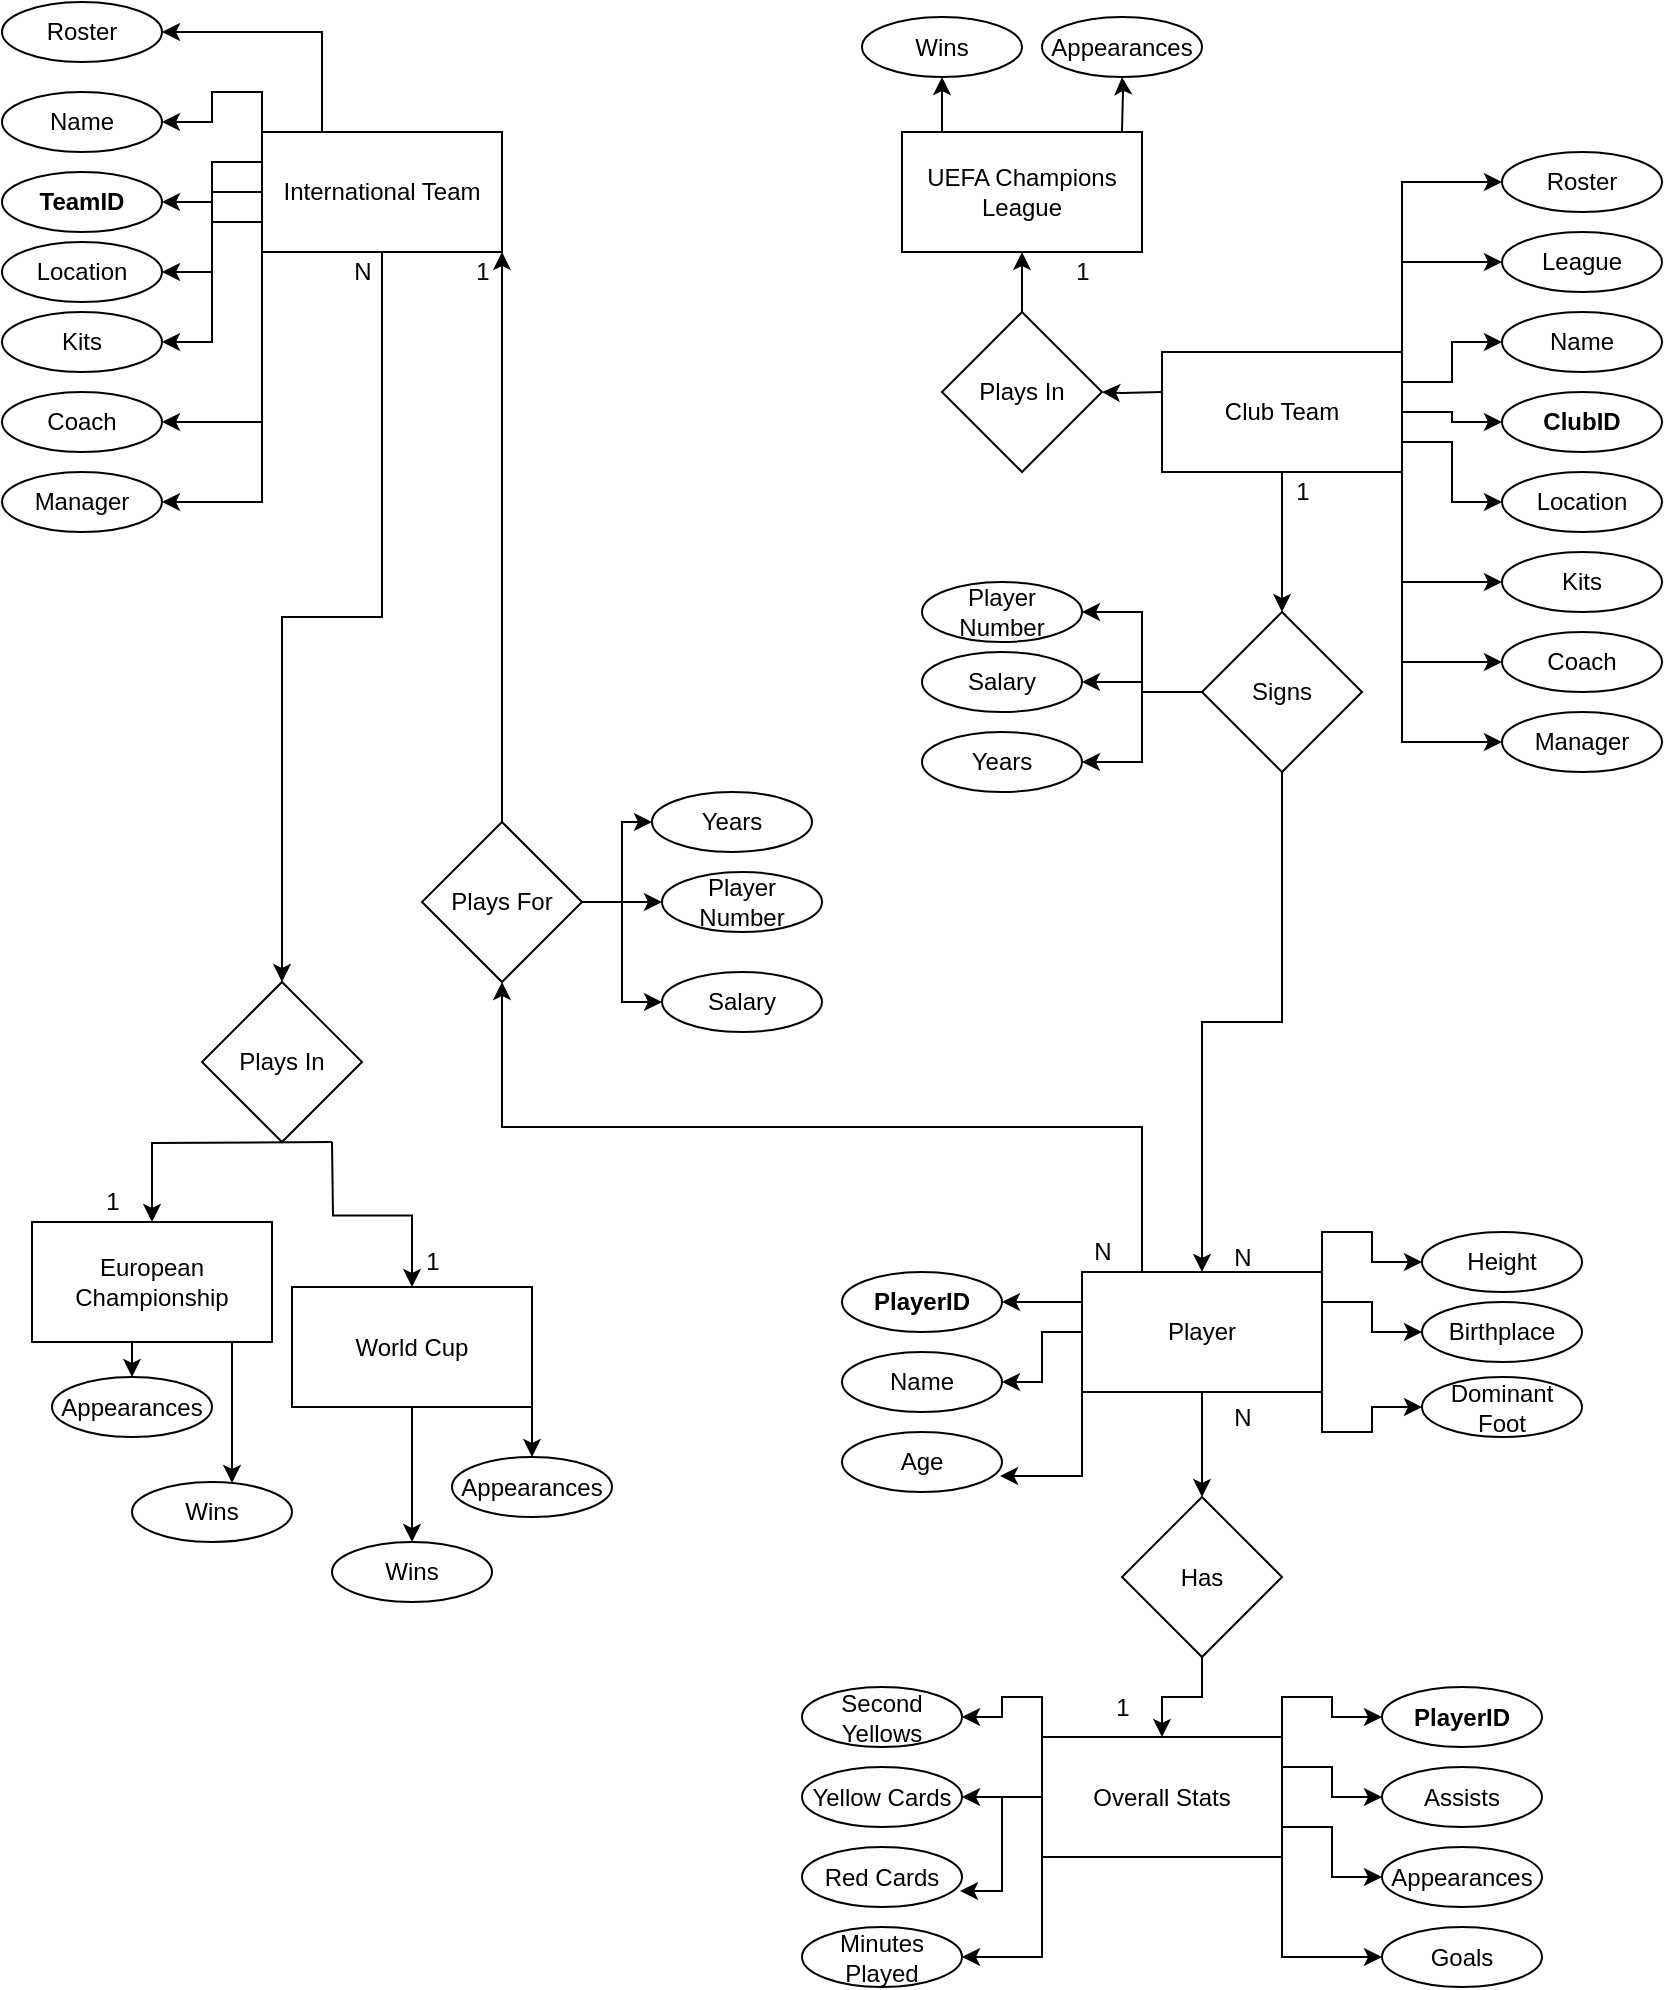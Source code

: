 <mxfile version="14.6.13" type="device"><diagram id="hnnvDxnK_jNdMAZsy6wo" name="Page-1"><mxGraphModel dx="236" dy="846" grid="1" gridSize="10" guides="1" tooltips="1" connect="1" arrows="1" fold="1" page="1" pageScale="1" pageWidth="850" pageHeight="1100" math="0" shadow="0"><root><mxCell id="0"/><mxCell id="1" parent="0"/><mxCell id="L8o548h7l8kxrl9L79Oe-96" style="edgeStyle=orthogonalEdgeStyle;rounded=0;orthogonalLoop=1;jettySize=auto;html=1;exitX=0.25;exitY=0;exitDx=0;exitDy=0;" parent="1" source="L8o548h7l8kxrl9L79Oe-1" target="L8o548h7l8kxrl9L79Oe-9" edge="1"><mxGeometry relative="1" as="geometry"/></mxCell><mxCell id="L8o548h7l8kxrl9L79Oe-119" style="edgeStyle=orthogonalEdgeStyle;rounded=0;orthogonalLoop=1;jettySize=auto;html=1;exitX=0;exitY=0.25;exitDx=0;exitDy=0;entryX=1;entryY=0.5;entryDx=0;entryDy=0;" parent="1" source="L8o548h7l8kxrl9L79Oe-1" target="L8o548h7l8kxrl9L79Oe-37" edge="1"><mxGeometry relative="1" as="geometry"/></mxCell><mxCell id="L8o548h7l8kxrl9L79Oe-120" style="edgeStyle=orthogonalEdgeStyle;rounded=0;orthogonalLoop=1;jettySize=auto;html=1;exitX=0;exitY=0.5;exitDx=0;exitDy=0;entryX=1;entryY=0.5;entryDx=0;entryDy=0;" parent="1" source="L8o548h7l8kxrl9L79Oe-1" target="L8o548h7l8kxrl9L79Oe-2" edge="1"><mxGeometry relative="1" as="geometry"/></mxCell><mxCell id="L8o548h7l8kxrl9L79Oe-122" style="edgeStyle=orthogonalEdgeStyle;rounded=0;orthogonalLoop=1;jettySize=auto;html=1;exitX=0;exitY=1;exitDx=0;exitDy=0;entryX=0.988;entryY=0.733;entryDx=0;entryDy=0;entryPerimeter=0;" parent="1" source="L8o548h7l8kxrl9L79Oe-1" target="L8o548h7l8kxrl9L79Oe-6" edge="1"><mxGeometry relative="1" as="geometry"/></mxCell><mxCell id="L8o548h7l8kxrl9L79Oe-190" value="" style="edgeStyle=orthogonalEdgeStyle;rounded=0;orthogonalLoop=1;jettySize=auto;html=1;" parent="1" source="L8o548h7l8kxrl9L79Oe-1" target="L8o548h7l8kxrl9L79Oe-47" edge="1"><mxGeometry relative="1" as="geometry"/></mxCell><mxCell id="FgqW_qKb1G-7c2H2f1pe-5" style="edgeStyle=orthogonalEdgeStyle;rounded=0;orthogonalLoop=1;jettySize=auto;html=1;exitX=1;exitY=0;exitDx=0;exitDy=0;entryX=0;entryY=0.5;entryDx=0;entryDy=0;" edge="1" parent="1" source="L8o548h7l8kxrl9L79Oe-1" target="L8o548h7l8kxrl9L79Oe-14"><mxGeometry relative="1" as="geometry"/></mxCell><mxCell id="FgqW_qKb1G-7c2H2f1pe-6" style="edgeStyle=orthogonalEdgeStyle;rounded=0;orthogonalLoop=1;jettySize=auto;html=1;exitX=1;exitY=0.25;exitDx=0;exitDy=0;entryX=0;entryY=0.5;entryDx=0;entryDy=0;" edge="1" parent="1" source="L8o548h7l8kxrl9L79Oe-1" target="L8o548h7l8kxrl9L79Oe-8"><mxGeometry relative="1" as="geometry"/></mxCell><mxCell id="FgqW_qKb1G-7c2H2f1pe-7" style="edgeStyle=orthogonalEdgeStyle;rounded=0;orthogonalLoop=1;jettySize=auto;html=1;exitX=1;exitY=1;exitDx=0;exitDy=0;entryX=0;entryY=0.5;entryDx=0;entryDy=0;" edge="1" parent="1" source="L8o548h7l8kxrl9L79Oe-1" target="L8o548h7l8kxrl9L79Oe-211"><mxGeometry relative="1" as="geometry"/></mxCell><mxCell id="L8o548h7l8kxrl9L79Oe-1" value="Player" style="rounded=0;whiteSpace=wrap;html=1;" parent="1" vertex="1"><mxGeometry x="1400" y="655" width="120" height="60" as="geometry"/></mxCell><mxCell id="L8o548h7l8kxrl9L79Oe-2" value="Name" style="ellipse;whiteSpace=wrap;html=1;" parent="1" vertex="1"><mxGeometry x="1280" y="695" width="80" height="30" as="geometry"/></mxCell><mxCell id="L8o548h7l8kxrl9L79Oe-6" value="Age" style="ellipse;whiteSpace=wrap;html=1;" parent="1" vertex="1"><mxGeometry x="1280" y="735" width="80" height="30" as="geometry"/></mxCell><mxCell id="L8o548h7l8kxrl9L79Oe-8" value="Birthplace" style="ellipse;whiteSpace=wrap;html=1;" parent="1" vertex="1"><mxGeometry x="1570" y="670" width="80" height="30" as="geometry"/></mxCell><mxCell id="L8o548h7l8kxrl9L79Oe-97" style="edgeStyle=orthogonalEdgeStyle;rounded=0;orthogonalLoop=1;jettySize=auto;html=1;exitX=0.5;exitY=0;exitDx=0;exitDy=0;entryX=1;entryY=1;entryDx=0;entryDy=0;" parent="1" source="L8o548h7l8kxrl9L79Oe-9" target="L8o548h7l8kxrl9L79Oe-18" edge="1"><mxGeometry relative="1" as="geometry"/></mxCell><mxCell id="L8o548h7l8kxrl9L79Oe-253" style="edgeStyle=orthogonalEdgeStyle;rounded=0;orthogonalLoop=1;jettySize=auto;html=1;exitX=1;exitY=0.5;exitDx=0;exitDy=0;entryX=0;entryY=0.5;entryDx=0;entryDy=0;" parent="1" source="L8o548h7l8kxrl9L79Oe-9" target="L8o548h7l8kxrl9L79Oe-210" edge="1"><mxGeometry relative="1" as="geometry"/></mxCell><mxCell id="L8o548h7l8kxrl9L79Oe-254" style="edgeStyle=orthogonalEdgeStyle;rounded=0;orthogonalLoop=1;jettySize=auto;html=1;exitX=1;exitY=0.5;exitDx=0;exitDy=0;entryX=0;entryY=0.5;entryDx=0;entryDy=0;" parent="1" source="L8o548h7l8kxrl9L79Oe-9" target="L8o548h7l8kxrl9L79Oe-182" edge="1"><mxGeometry relative="1" as="geometry"/></mxCell><mxCell id="FgqW_qKb1G-7c2H2f1pe-11" style="edgeStyle=orthogonalEdgeStyle;rounded=0;orthogonalLoop=1;jettySize=auto;html=1;exitX=1;exitY=0.5;exitDx=0;exitDy=0;entryX=0;entryY=0.5;entryDx=0;entryDy=0;" edge="1" parent="1" source="L8o548h7l8kxrl9L79Oe-9" target="FgqW_qKb1G-7c2H2f1pe-2"><mxGeometry relative="1" as="geometry"/></mxCell><mxCell id="L8o548h7l8kxrl9L79Oe-9" value="Plays For&lt;br&gt;" style="rhombus;whiteSpace=wrap;html=1;" parent="1" vertex="1"><mxGeometry x="1070" y="430" width="80" height="80" as="geometry"/></mxCell><mxCell id="L8o548h7l8kxrl9L79Oe-14" value="Height" style="ellipse;whiteSpace=wrap;html=1;" parent="1" vertex="1"><mxGeometry x="1570" y="635" width="80" height="30" as="geometry"/></mxCell><mxCell id="L8o548h7l8kxrl9L79Oe-15" value="Player Number" style="ellipse;whiteSpace=wrap;html=1;" parent="1" vertex="1"><mxGeometry x="1320" y="310" width="80" height="30" as="geometry"/></mxCell><mxCell id="L8o548h7l8kxrl9L79Oe-95" value="" style="edgeStyle=orthogonalEdgeStyle;rounded=0;orthogonalLoop=1;jettySize=auto;html=1;" parent="1" source="L8o548h7l8kxrl9L79Oe-16" target="L8o548h7l8kxrl9L79Oe-30" edge="1"><mxGeometry relative="1" as="geometry"/></mxCell><mxCell id="L8o548h7l8kxrl9L79Oe-107" style="edgeStyle=orthogonalEdgeStyle;rounded=0;orthogonalLoop=1;jettySize=auto;html=1;exitX=1;exitY=0.25;exitDx=0;exitDy=0;entryX=0;entryY=0.5;entryDx=0;entryDy=0;" parent="1" source="L8o548h7l8kxrl9L79Oe-16" target="L8o548h7l8kxrl9L79Oe-36" edge="1"><mxGeometry relative="1" as="geometry"/></mxCell><mxCell id="L8o548h7l8kxrl9L79Oe-108" style="edgeStyle=orthogonalEdgeStyle;rounded=0;orthogonalLoop=1;jettySize=auto;html=1;exitX=1;exitY=0.5;exitDx=0;exitDy=0;entryX=0;entryY=0.5;entryDx=0;entryDy=0;" parent="1" source="L8o548h7l8kxrl9L79Oe-16" target="L8o548h7l8kxrl9L79Oe-57" edge="1"><mxGeometry relative="1" as="geometry"/></mxCell><mxCell id="L8o548h7l8kxrl9L79Oe-109" style="edgeStyle=orthogonalEdgeStyle;rounded=0;orthogonalLoop=1;jettySize=auto;html=1;exitX=1;exitY=0.75;exitDx=0;exitDy=0;entryX=0;entryY=0.5;entryDx=0;entryDy=0;" parent="1" source="L8o548h7l8kxrl9L79Oe-16" target="L8o548h7l8kxrl9L79Oe-94" edge="1"><mxGeometry relative="1" as="geometry"/></mxCell><mxCell id="L8o548h7l8kxrl9L79Oe-110" style="edgeStyle=orthogonalEdgeStyle;rounded=0;orthogonalLoop=1;jettySize=auto;html=1;exitX=1;exitY=1;exitDx=0;exitDy=0;entryX=0;entryY=0.5;entryDx=0;entryDy=0;" parent="1" source="L8o548h7l8kxrl9L79Oe-16" target="L8o548h7l8kxrl9L79Oe-93" edge="1"><mxGeometry relative="1" as="geometry"/></mxCell><mxCell id="L8o548h7l8kxrl9L79Oe-111" style="edgeStyle=orthogonalEdgeStyle;rounded=0;orthogonalLoop=1;jettySize=auto;html=1;exitX=1;exitY=1;exitDx=0;exitDy=0;entryX=0;entryY=0.5;entryDx=0;entryDy=0;" parent="1" source="L8o548h7l8kxrl9L79Oe-16" target="L8o548h7l8kxrl9L79Oe-92" edge="1"><mxGeometry relative="1" as="geometry"/></mxCell><mxCell id="L8o548h7l8kxrl9L79Oe-112" style="edgeStyle=orthogonalEdgeStyle;rounded=0;orthogonalLoop=1;jettySize=auto;html=1;exitX=1;exitY=1;exitDx=0;exitDy=0;entryX=0;entryY=0.5;entryDx=0;entryDy=0;" parent="1" source="L8o548h7l8kxrl9L79Oe-16" target="L8o548h7l8kxrl9L79Oe-91" edge="1"><mxGeometry relative="1" as="geometry"/></mxCell><mxCell id="L8o548h7l8kxrl9L79Oe-209" style="edgeStyle=orthogonalEdgeStyle;rounded=0;orthogonalLoop=1;jettySize=auto;html=1;exitX=1;exitY=0;exitDx=0;exitDy=0;entryX=0;entryY=0.5;entryDx=0;entryDy=0;" parent="1" source="L8o548h7l8kxrl9L79Oe-16" target="L8o548h7l8kxrl9L79Oe-207" edge="1"><mxGeometry relative="1" as="geometry"/></mxCell><mxCell id="L8o548h7l8kxrl9L79Oe-230" value="" style="edgeStyle=orthogonalEdgeStyle;rounded=0;orthogonalLoop=1;jettySize=auto;html=1;" parent="1" target="L8o548h7l8kxrl9L79Oe-229" edge="1"><mxGeometry relative="1" as="geometry"><mxPoint x="1440" y="215" as="sourcePoint"/></mxGeometry></mxCell><mxCell id="FgqW_qKb1G-7c2H2f1pe-3" style="edgeStyle=orthogonalEdgeStyle;rounded=0;orthogonalLoop=1;jettySize=auto;html=1;exitX=1;exitY=0;exitDx=0;exitDy=0;entryX=0;entryY=0.5;entryDx=0;entryDy=0;" edge="1" parent="1" source="L8o548h7l8kxrl9L79Oe-16" target="L8o548h7l8kxrl9L79Oe-60"><mxGeometry relative="1" as="geometry"/></mxCell><mxCell id="L8o548h7l8kxrl9L79Oe-16" value="Club Team" style="rounded=0;whiteSpace=wrap;html=1;" parent="1" vertex="1"><mxGeometry x="1440" y="195" width="120" height="60" as="geometry"/></mxCell><mxCell id="L8o548h7l8kxrl9L79Oe-113" style="edgeStyle=orthogonalEdgeStyle;rounded=0;orthogonalLoop=1;jettySize=auto;html=1;exitX=0;exitY=0;exitDx=0;exitDy=0;entryX=1;entryY=0.5;entryDx=0;entryDy=0;" parent="1" source="L8o548h7l8kxrl9L79Oe-18" target="L8o548h7l8kxrl9L79Oe-34" edge="1"><mxGeometry relative="1" as="geometry"/></mxCell><mxCell id="L8o548h7l8kxrl9L79Oe-114" style="edgeStyle=orthogonalEdgeStyle;rounded=0;orthogonalLoop=1;jettySize=auto;html=1;exitX=0;exitY=0.25;exitDx=0;exitDy=0;entryX=1;entryY=0.5;entryDx=0;entryDy=0;" parent="1" source="L8o548h7l8kxrl9L79Oe-18" target="L8o548h7l8kxrl9L79Oe-56" edge="1"><mxGeometry relative="1" as="geometry"/></mxCell><mxCell id="L8o548h7l8kxrl9L79Oe-115" style="edgeStyle=orthogonalEdgeStyle;rounded=0;orthogonalLoop=1;jettySize=auto;html=1;exitX=0;exitY=0.5;exitDx=0;exitDy=0;entryX=1;entryY=0.5;entryDx=0;entryDy=0;" parent="1" source="L8o548h7l8kxrl9L79Oe-18" target="L8o548h7l8kxrl9L79Oe-69" edge="1"><mxGeometry relative="1" as="geometry"/></mxCell><mxCell id="L8o548h7l8kxrl9L79Oe-116" style="edgeStyle=orthogonalEdgeStyle;rounded=0;orthogonalLoop=1;jettySize=auto;html=1;exitX=0;exitY=0.75;exitDx=0;exitDy=0;entryX=1;entryY=0.5;entryDx=0;entryDy=0;" parent="1" source="L8o548h7l8kxrl9L79Oe-18" target="L8o548h7l8kxrl9L79Oe-68" edge="1"><mxGeometry relative="1" as="geometry"/></mxCell><mxCell id="L8o548h7l8kxrl9L79Oe-117" style="edgeStyle=orthogonalEdgeStyle;rounded=0;orthogonalLoop=1;jettySize=auto;html=1;exitX=0;exitY=1;exitDx=0;exitDy=0;entryX=1;entryY=0.5;entryDx=0;entryDy=0;" parent="1" source="L8o548h7l8kxrl9L79Oe-18" target="L8o548h7l8kxrl9L79Oe-67" edge="1"><mxGeometry relative="1" as="geometry"/></mxCell><mxCell id="L8o548h7l8kxrl9L79Oe-118" style="edgeStyle=orthogonalEdgeStyle;rounded=0;orthogonalLoop=1;jettySize=auto;html=1;exitX=0;exitY=1;exitDx=0;exitDy=0;entryX=1;entryY=0.5;entryDx=0;entryDy=0;" parent="1" source="L8o548h7l8kxrl9L79Oe-18" target="L8o548h7l8kxrl9L79Oe-66" edge="1"><mxGeometry relative="1" as="geometry"/></mxCell><mxCell id="L8o548h7l8kxrl9L79Oe-180" style="edgeStyle=orthogonalEdgeStyle;rounded=0;orthogonalLoop=1;jettySize=auto;html=1;exitX=0.5;exitY=1;exitDx=0;exitDy=0;" parent="1" source="L8o548h7l8kxrl9L79Oe-18" target="L8o548h7l8kxrl9L79Oe-78" edge="1"><mxGeometry relative="1" as="geometry"/></mxCell><mxCell id="L8o548h7l8kxrl9L79Oe-208" style="edgeStyle=orthogonalEdgeStyle;rounded=0;orthogonalLoop=1;jettySize=auto;html=1;exitX=0.25;exitY=0;exitDx=0;exitDy=0;entryX=1;entryY=0.5;entryDx=0;entryDy=0;" parent="1" source="L8o548h7l8kxrl9L79Oe-18" target="L8o548h7l8kxrl9L79Oe-206" edge="1"><mxGeometry relative="1" as="geometry"/></mxCell><mxCell id="L8o548h7l8kxrl9L79Oe-18" value="International Team" style="rounded=0;whiteSpace=wrap;html=1;" parent="1" vertex="1"><mxGeometry x="990" y="85" width="120" height="60" as="geometry"/></mxCell><mxCell id="L8o548h7l8kxrl9L79Oe-191" style="edgeStyle=orthogonalEdgeStyle;rounded=0;orthogonalLoop=1;jettySize=auto;html=1;exitX=0.5;exitY=1;exitDx=0;exitDy=0;" parent="1" source="L8o548h7l8kxrl9L79Oe-30" target="L8o548h7l8kxrl9L79Oe-1" edge="1"><mxGeometry relative="1" as="geometry"/></mxCell><mxCell id="FgqW_qKb1G-7c2H2f1pe-8" style="edgeStyle=orthogonalEdgeStyle;rounded=0;orthogonalLoop=1;jettySize=auto;html=1;exitX=0;exitY=0.5;exitDx=0;exitDy=0;entryX=1;entryY=0.5;entryDx=0;entryDy=0;" edge="1" parent="1" source="L8o548h7l8kxrl9L79Oe-30" target="L8o548h7l8kxrl9L79Oe-15"><mxGeometry relative="1" as="geometry"/></mxCell><mxCell id="FgqW_qKb1G-7c2H2f1pe-9" style="edgeStyle=orthogonalEdgeStyle;rounded=0;orthogonalLoop=1;jettySize=auto;html=1;exitX=0;exitY=0.5;exitDx=0;exitDy=0;entryX=1;entryY=0.5;entryDx=0;entryDy=0;" edge="1" parent="1" source="L8o548h7l8kxrl9L79Oe-30" target="L8o548h7l8kxrl9L79Oe-70"><mxGeometry relative="1" as="geometry"/></mxCell><mxCell id="FgqW_qKb1G-7c2H2f1pe-10" style="edgeStyle=orthogonalEdgeStyle;rounded=0;orthogonalLoop=1;jettySize=auto;html=1;exitX=0;exitY=0.5;exitDx=0;exitDy=0;entryX=1;entryY=0.5;entryDx=0;entryDy=0;" edge="1" parent="1" source="L8o548h7l8kxrl9L79Oe-30" target="FgqW_qKb1G-7c2H2f1pe-1"><mxGeometry relative="1" as="geometry"/></mxCell><mxCell id="L8o548h7l8kxrl9L79Oe-30" value="Signs" style="rhombus;whiteSpace=wrap;html=1;" parent="1" vertex="1"><mxGeometry x="1460" y="325" width="80" height="80" as="geometry"/></mxCell><mxCell id="L8o548h7l8kxrl9L79Oe-34" value="Name" style="ellipse;whiteSpace=wrap;html=1;rounded=0;" parent="1" vertex="1"><mxGeometry x="860" y="65" width="80" height="30" as="geometry"/></mxCell><mxCell id="L8o548h7l8kxrl9L79Oe-36" value="Name" style="ellipse;whiteSpace=wrap;html=1;rounded=0;" parent="1" vertex="1"><mxGeometry x="1610" y="175" width="80" height="30" as="geometry"/></mxCell><mxCell id="L8o548h7l8kxrl9L79Oe-37" value="&lt;b&gt;PlayerID&lt;/b&gt;" style="ellipse;whiteSpace=wrap;html=1;" parent="1" vertex="1"><mxGeometry x="1280" y="655" width="80" height="30" as="geometry"/></mxCell><mxCell id="L8o548h7l8kxrl9L79Oe-279" value="" style="edgeStyle=orthogonalEdgeStyle;rounded=0;orthogonalLoop=1;jettySize=auto;html=1;" parent="1" source="L8o548h7l8kxrl9L79Oe-47" target="L8o548h7l8kxrl9L79Oe-267" edge="1"><mxGeometry relative="1" as="geometry"/></mxCell><mxCell id="L8o548h7l8kxrl9L79Oe-47" value="Has" style="rhombus;whiteSpace=wrap;html=1;" parent="1" vertex="1"><mxGeometry x="1420" y="767.5" width="80" height="80" as="geometry"/></mxCell><mxCell id="L8o548h7l8kxrl9L79Oe-56" value="&lt;b&gt;TeamID&lt;/b&gt;" style="ellipse;whiteSpace=wrap;html=1;" parent="1" vertex="1"><mxGeometry x="860" y="105" width="80" height="30" as="geometry"/></mxCell><mxCell id="L8o548h7l8kxrl9L79Oe-57" value="&lt;b&gt;ClubID&lt;/b&gt;" style="ellipse;whiteSpace=wrap;html=1;" parent="1" vertex="1"><mxGeometry x="1610" y="215" width="80" height="30" as="geometry"/></mxCell><mxCell id="L8o548h7l8kxrl9L79Oe-60" value="League" style="ellipse;whiteSpace=wrap;html=1;" parent="1" vertex="1"><mxGeometry x="1610" y="135" width="80" height="30" as="geometry"/></mxCell><mxCell id="L8o548h7l8kxrl9L79Oe-61" value="Wins" style="ellipse;whiteSpace=wrap;html=1;" parent="1" vertex="1"><mxGeometry x="1025" y="790" width="80" height="30" as="geometry"/></mxCell><mxCell id="L8o548h7l8kxrl9L79Oe-62" value="Appearances" style="ellipse;whiteSpace=wrap;html=1;" parent="1" vertex="1"><mxGeometry x="1085" y="747.5" width="80" height="30" as="geometry"/></mxCell><mxCell id="L8o548h7l8kxrl9L79Oe-66" value="Manager" style="ellipse;whiteSpace=wrap;html=1;" parent="1" vertex="1"><mxGeometry x="860" y="255" width="80" height="30" as="geometry"/></mxCell><mxCell id="L8o548h7l8kxrl9L79Oe-67" value="Coach" style="ellipse;whiteSpace=wrap;html=1;" parent="1" vertex="1"><mxGeometry x="860" y="215" width="80" height="30" as="geometry"/></mxCell><mxCell id="L8o548h7l8kxrl9L79Oe-68" value="Kits" style="ellipse;whiteSpace=wrap;html=1;" parent="1" vertex="1"><mxGeometry x="860" y="175" width="80" height="30" as="geometry"/></mxCell><mxCell id="L8o548h7l8kxrl9L79Oe-69" value="Location" style="ellipse;whiteSpace=wrap;html=1;" parent="1" vertex="1"><mxGeometry x="860" y="140" width="80" height="30" as="geometry"/></mxCell><mxCell id="L8o548h7l8kxrl9L79Oe-70" value="Salary" style="ellipse;whiteSpace=wrap;html=1;" parent="1" vertex="1"><mxGeometry x="1320" y="345" width="80" height="30" as="geometry"/></mxCell><mxCell id="L8o548h7l8kxrl9L79Oe-81" value="" style="edgeStyle=orthogonalEdgeStyle;rounded=0;orthogonalLoop=1;jettySize=auto;html=1;" parent="1" target="L8o548h7l8kxrl9L79Oe-80" edge="1"><mxGeometry relative="1" as="geometry"><mxPoint x="1025" y="590" as="sourcePoint"/></mxGeometry></mxCell><mxCell id="L8o548h7l8kxrl9L79Oe-178" value="" style="edgeStyle=orthogonalEdgeStyle;rounded=0;orthogonalLoop=1;jettySize=auto;html=1;" parent="1" target="L8o548h7l8kxrl9L79Oe-86" edge="1"><mxGeometry relative="1" as="geometry"><mxPoint x="1025" y="590" as="sourcePoint"/></mxGeometry></mxCell><mxCell id="L8o548h7l8kxrl9L79Oe-78" value="Plays In" style="rhombus;whiteSpace=wrap;html=1;" parent="1" vertex="1"><mxGeometry x="960" y="510" width="80" height="80" as="geometry"/></mxCell><mxCell id="L8o548h7l8kxrl9L79Oe-186" style="edgeStyle=orthogonalEdgeStyle;rounded=0;orthogonalLoop=1;jettySize=auto;html=1;exitX=1;exitY=1;exitDx=0;exitDy=0;" parent="1" source="L8o548h7l8kxrl9L79Oe-80" target="L8o548h7l8kxrl9L79Oe-62" edge="1"><mxGeometry relative="1" as="geometry"/></mxCell><mxCell id="L8o548h7l8kxrl9L79Oe-188" style="edgeStyle=orthogonalEdgeStyle;rounded=0;orthogonalLoop=1;jettySize=auto;html=1;exitX=0.5;exitY=1;exitDx=0;exitDy=0;entryX=0.5;entryY=0;entryDx=0;entryDy=0;" parent="1" source="L8o548h7l8kxrl9L79Oe-80" target="L8o548h7l8kxrl9L79Oe-61" edge="1"><mxGeometry relative="1" as="geometry"/></mxCell><mxCell id="L8o548h7l8kxrl9L79Oe-80" value="World Cup" style="rounded=0;whiteSpace=wrap;html=1;" parent="1" vertex="1"><mxGeometry x="1005" y="662.5" width="120" height="60" as="geometry"/></mxCell><mxCell id="L8o548h7l8kxrl9L79Oe-131" value="" style="edgeStyle=orthogonalEdgeStyle;rounded=0;orthogonalLoop=1;jettySize=auto;html=1;" parent="1" source="L8o548h7l8kxrl9L79Oe-86" target="L8o548h7l8kxrl9L79Oe-130" edge="1"><mxGeometry relative="1" as="geometry"><Array as="points"><mxPoint x="925" y="700"/><mxPoint x="925" y="700"/></Array></mxGeometry></mxCell><mxCell id="L8o548h7l8kxrl9L79Oe-189" style="edgeStyle=orthogonalEdgeStyle;rounded=0;orthogonalLoop=1;jettySize=auto;html=1;exitX=0.75;exitY=1;exitDx=0;exitDy=0;" parent="1" source="L8o548h7l8kxrl9L79Oe-86" target="L8o548h7l8kxrl9L79Oe-129" edge="1"><mxGeometry relative="1" as="geometry"><Array as="points"><mxPoint x="975" y="690"/></Array></mxGeometry></mxCell><mxCell id="L8o548h7l8kxrl9L79Oe-86" value="European Championship" style="rounded=0;whiteSpace=wrap;html=1;" parent="1" vertex="1"><mxGeometry x="875" y="630" width="120" height="60" as="geometry"/></mxCell><mxCell id="L8o548h7l8kxrl9L79Oe-91" value="Manager" style="ellipse;whiteSpace=wrap;html=1;" parent="1" vertex="1"><mxGeometry x="1610" y="375" width="80" height="30" as="geometry"/></mxCell><mxCell id="L8o548h7l8kxrl9L79Oe-92" value="Coach" style="ellipse;whiteSpace=wrap;html=1;" parent="1" vertex="1"><mxGeometry x="1610" y="335" width="80" height="30" as="geometry"/></mxCell><mxCell id="L8o548h7l8kxrl9L79Oe-93" value="Kits" style="ellipse;whiteSpace=wrap;html=1;" parent="1" vertex="1"><mxGeometry x="1610" y="295" width="80" height="30" as="geometry"/></mxCell><mxCell id="L8o548h7l8kxrl9L79Oe-94" value="Location" style="ellipse;whiteSpace=wrap;html=1;" parent="1" vertex="1"><mxGeometry x="1610" y="255" width="80" height="30" as="geometry"/></mxCell><mxCell id="L8o548h7l8kxrl9L79Oe-100" value="N" style="text;html=1;align=center;verticalAlign=middle;resizable=0;points=[];autosize=1;strokeColor=none;" parent="1" vertex="1"><mxGeometry x="1400" y="635" width="20" height="20" as="geometry"/></mxCell><mxCell id="L8o548h7l8kxrl9L79Oe-101" value="1" style="text;html=1;align=center;verticalAlign=middle;resizable=0;points=[];autosize=1;strokeColor=none;" parent="1" vertex="1"><mxGeometry x="1090" y="145" width="20" height="20" as="geometry"/></mxCell><mxCell id="L8o548h7l8kxrl9L79Oe-129" value="Wins" style="ellipse;whiteSpace=wrap;html=1;" parent="1" vertex="1"><mxGeometry x="925" y="760" width="80" height="30" as="geometry"/></mxCell><mxCell id="L8o548h7l8kxrl9L79Oe-130" value="Appearances" style="ellipse;whiteSpace=wrap;html=1;" parent="1" vertex="1"><mxGeometry x="885" y="707.5" width="80" height="30" as="geometry"/></mxCell><mxCell id="L8o548h7l8kxrl9L79Oe-182" value="Salary" style="ellipse;whiteSpace=wrap;html=1;" parent="1" vertex="1"><mxGeometry x="1190" y="505" width="80" height="30" as="geometry"/></mxCell><mxCell id="L8o548h7l8kxrl9L79Oe-192" value="N" style="text;html=1;align=center;verticalAlign=middle;resizable=0;points=[];autosize=1;strokeColor=none;" parent="1" vertex="1"><mxGeometry x="1470" y="637.5" width="20" height="20" as="geometry"/></mxCell><mxCell id="L8o548h7l8kxrl9L79Oe-193" value="1" style="text;html=1;align=center;verticalAlign=middle;resizable=0;points=[];autosize=1;strokeColor=none;" parent="1" vertex="1"><mxGeometry x="1500" y="255" width="20" height="20" as="geometry"/></mxCell><mxCell id="L8o548h7l8kxrl9L79Oe-197" value="N" style="text;html=1;align=center;verticalAlign=middle;resizable=0;points=[];autosize=1;strokeColor=none;" parent="1" vertex="1"><mxGeometry x="1030" y="145" width="20" height="20" as="geometry"/></mxCell><mxCell id="L8o548h7l8kxrl9L79Oe-198" value="1" style="text;html=1;align=center;verticalAlign=middle;resizable=0;points=[];autosize=1;strokeColor=none;" parent="1" vertex="1"><mxGeometry x="1065" y="640" width="20" height="20" as="geometry"/></mxCell><mxCell id="L8o548h7l8kxrl9L79Oe-199" value="1" style="text;html=1;align=center;verticalAlign=middle;resizable=0;points=[];autosize=1;strokeColor=none;" parent="1" vertex="1"><mxGeometry x="905" y="610" width="20" height="20" as="geometry"/></mxCell><mxCell id="L8o548h7l8kxrl9L79Oe-203" value="N" style="text;html=1;align=center;verticalAlign=middle;resizable=0;points=[];autosize=1;strokeColor=none;" parent="1" vertex="1"><mxGeometry x="1470" y="717.5" width="20" height="20" as="geometry"/></mxCell><mxCell id="L8o548h7l8kxrl9L79Oe-206" value="Roster" style="ellipse;whiteSpace=wrap;html=1;" parent="1" vertex="1"><mxGeometry x="860" y="20" width="80" height="30" as="geometry"/></mxCell><mxCell id="L8o548h7l8kxrl9L79Oe-207" value="Roster" style="ellipse;whiteSpace=wrap;html=1;" parent="1" vertex="1"><mxGeometry x="1610" y="95" width="80" height="30" as="geometry"/></mxCell><mxCell id="L8o548h7l8kxrl9L79Oe-210" value="Player Number" style="ellipse;whiteSpace=wrap;html=1;" parent="1" vertex="1"><mxGeometry x="1190" y="455" width="80" height="30" as="geometry"/></mxCell><mxCell id="L8o548h7l8kxrl9L79Oe-211" value="Dominant Foot" style="ellipse;whiteSpace=wrap;html=1;" parent="1" vertex="1"><mxGeometry x="1570" y="707.5" width="80" height="30" as="geometry"/></mxCell><mxCell id="L8o548h7l8kxrl9L79Oe-242" value="" style="edgeStyle=orthogonalEdgeStyle;rounded=0;orthogonalLoop=1;jettySize=auto;html=1;" parent="1" source="L8o548h7l8kxrl9L79Oe-229" target="L8o548h7l8kxrl9L79Oe-235" edge="1"><mxGeometry relative="1" as="geometry"/></mxCell><mxCell id="L8o548h7l8kxrl9L79Oe-229" value="Plays In" style="rhombus;whiteSpace=wrap;html=1;rounded=0;" parent="1" vertex="1"><mxGeometry x="1330" y="175" width="80" height="80" as="geometry"/></mxCell><mxCell id="L8o548h7l8kxrl9L79Oe-231" value="Wins" style="ellipse;whiteSpace=wrap;html=1;" parent="1" vertex="1"><mxGeometry x="1290" y="27.5" width="80" height="30" as="geometry"/></mxCell><mxCell id="L8o548h7l8kxrl9L79Oe-232" value="Appearances" style="ellipse;whiteSpace=wrap;html=1;" parent="1" vertex="1"><mxGeometry x="1380" y="27.5" width="80" height="30" as="geometry"/></mxCell><mxCell id="L8o548h7l8kxrl9L79Oe-243" style="edgeStyle=orthogonalEdgeStyle;rounded=0;orthogonalLoop=1;jettySize=auto;html=1;exitX=0.175;exitY=0.008;exitDx=0;exitDy=0;entryX=0.5;entryY=1;entryDx=0;entryDy=0;exitPerimeter=0;" parent="1" source="L8o548h7l8kxrl9L79Oe-235" target="L8o548h7l8kxrl9L79Oe-231" edge="1"><mxGeometry relative="1" as="geometry"><mxPoint x="1320" y="65.5" as="targetPoint"/></mxGeometry></mxCell><mxCell id="L8o548h7l8kxrl9L79Oe-244" style="edgeStyle=orthogonalEdgeStyle;rounded=0;orthogonalLoop=1;jettySize=auto;html=1;" parent="1" target="L8o548h7l8kxrl9L79Oe-232" edge="1"><mxGeometry relative="1" as="geometry"><mxPoint x="1420" y="84.5" as="sourcePoint"/></mxGeometry></mxCell><mxCell id="L8o548h7l8kxrl9L79Oe-235" value="UEFA Champions League" style="rounded=0;whiteSpace=wrap;html=1;" parent="1" vertex="1"><mxGeometry x="1310" y="85" width="120" height="60" as="geometry"/></mxCell><mxCell id="L8o548h7l8kxrl9L79Oe-240" value="1" style="text;html=1;align=center;verticalAlign=middle;resizable=0;points=[];autosize=1;strokeColor=none;" parent="1" vertex="1"><mxGeometry x="1390" y="145" width="20" height="20" as="geometry"/></mxCell><mxCell id="L8o548h7l8kxrl9L79Oe-255" style="edgeStyle=orthogonalEdgeStyle;rounded=0;orthogonalLoop=1;jettySize=auto;html=1;exitX=0.5;exitY=1;exitDx=0;exitDy=0;" parent="1" edge="1"><mxGeometry relative="1" as="geometry"><mxPoint x="1660" y="970" as="sourcePoint"/><mxPoint x="1660" y="970" as="targetPoint"/></mxGeometry></mxCell><mxCell id="L8o548h7l8kxrl9L79Oe-259" value="" style="edgeStyle=orthogonalEdgeStyle;rounded=0;orthogonalLoop=1;jettySize=auto;html=1;" parent="1" source="L8o548h7l8kxrl9L79Oe-267" target="L8o548h7l8kxrl9L79Oe-272" edge="1"><mxGeometry relative="1" as="geometry"/></mxCell><mxCell id="L8o548h7l8kxrl9L79Oe-260" style="edgeStyle=orthogonalEdgeStyle;rounded=0;orthogonalLoop=1;jettySize=auto;html=1;exitX=0;exitY=0.5;exitDx=0;exitDy=0;entryX=0.988;entryY=0.733;entryDx=0;entryDy=0;entryPerimeter=0;" parent="1" source="L8o548h7l8kxrl9L79Oe-267" target="L8o548h7l8kxrl9L79Oe-271" edge="1"><mxGeometry relative="1" as="geometry"/></mxCell><mxCell id="L8o548h7l8kxrl9L79Oe-261" style="edgeStyle=orthogonalEdgeStyle;rounded=0;orthogonalLoop=1;jettySize=auto;html=1;exitX=0;exitY=1;exitDx=0;exitDy=0;entryX=1;entryY=0.5;entryDx=0;entryDy=0;" parent="1" source="L8o548h7l8kxrl9L79Oe-267" target="L8o548h7l8kxrl9L79Oe-269" edge="1"><mxGeometry relative="1" as="geometry"/></mxCell><mxCell id="L8o548h7l8kxrl9L79Oe-262" style="edgeStyle=orthogonalEdgeStyle;rounded=0;orthogonalLoop=1;jettySize=auto;html=1;exitX=0;exitY=0;exitDx=0;exitDy=0;entryX=1;entryY=0.5;entryDx=0;entryDy=0;" parent="1" source="L8o548h7l8kxrl9L79Oe-267" target="L8o548h7l8kxrl9L79Oe-270" edge="1"><mxGeometry relative="1" as="geometry"/></mxCell><mxCell id="L8o548h7l8kxrl9L79Oe-263" style="edgeStyle=orthogonalEdgeStyle;rounded=0;orthogonalLoop=1;jettySize=auto;html=1;exitX=1;exitY=0;exitDx=0;exitDy=0;entryX=0;entryY=0.5;entryDx=0;entryDy=0;" parent="1" source="L8o548h7l8kxrl9L79Oe-267" target="L8o548h7l8kxrl9L79Oe-268" edge="1"><mxGeometry relative="1" as="geometry"/></mxCell><mxCell id="L8o548h7l8kxrl9L79Oe-264" style="edgeStyle=orthogonalEdgeStyle;rounded=0;orthogonalLoop=1;jettySize=auto;html=1;exitX=1;exitY=0.25;exitDx=0;exitDy=0;entryX=0;entryY=0.5;entryDx=0;entryDy=0;" parent="1" source="L8o548h7l8kxrl9L79Oe-267" target="L8o548h7l8kxrl9L79Oe-273" edge="1"><mxGeometry relative="1" as="geometry"/></mxCell><mxCell id="L8o548h7l8kxrl9L79Oe-265" style="edgeStyle=orthogonalEdgeStyle;rounded=0;orthogonalLoop=1;jettySize=auto;html=1;exitX=1;exitY=0.75;exitDx=0;exitDy=0;entryX=0;entryY=0.5;entryDx=0;entryDy=0;" parent="1" source="L8o548h7l8kxrl9L79Oe-267" target="L8o548h7l8kxrl9L79Oe-275" edge="1"><mxGeometry relative="1" as="geometry"/></mxCell><mxCell id="L8o548h7l8kxrl9L79Oe-266" style="edgeStyle=orthogonalEdgeStyle;rounded=0;orthogonalLoop=1;jettySize=auto;html=1;exitX=1;exitY=1;exitDx=0;exitDy=0;entryX=0;entryY=0.5;entryDx=0;entryDy=0;" parent="1" source="L8o548h7l8kxrl9L79Oe-267" target="L8o548h7l8kxrl9L79Oe-274" edge="1"><mxGeometry relative="1" as="geometry"/></mxCell><mxCell id="L8o548h7l8kxrl9L79Oe-267" value="Overall Stats" style="rounded=0;whiteSpace=wrap;html=1;" parent="1" vertex="1"><mxGeometry x="1380" y="887.5" width="120" height="60" as="geometry"/></mxCell><mxCell id="L8o548h7l8kxrl9L79Oe-268" value="&lt;b&gt;PlayerID&lt;/b&gt;" style="ellipse;whiteSpace=wrap;html=1;" parent="1" vertex="1"><mxGeometry x="1550" y="862.5" width="80" height="30" as="geometry"/></mxCell><mxCell id="L8o548h7l8kxrl9L79Oe-269" value="Minutes Played" style="ellipse;whiteSpace=wrap;html=1;" parent="1" vertex="1"><mxGeometry x="1260" y="982.5" width="80" height="30" as="geometry"/></mxCell><mxCell id="L8o548h7l8kxrl9L79Oe-270" value="Second Yellows" style="ellipse;whiteSpace=wrap;html=1;" parent="1" vertex="1"><mxGeometry x="1260" y="862.5" width="80" height="30" as="geometry"/></mxCell><mxCell id="L8o548h7l8kxrl9L79Oe-271" value="Red Cards" style="ellipse;whiteSpace=wrap;html=1;" parent="1" vertex="1"><mxGeometry x="1260" y="942.5" width="80" height="30" as="geometry"/></mxCell><mxCell id="L8o548h7l8kxrl9L79Oe-272" value="Yellow Cards" style="ellipse;whiteSpace=wrap;html=1;" parent="1" vertex="1"><mxGeometry x="1260" y="902.5" width="80" height="30" as="geometry"/></mxCell><mxCell id="L8o548h7l8kxrl9L79Oe-273" value="Assists" style="ellipse;whiteSpace=wrap;html=1;" parent="1" vertex="1"><mxGeometry x="1550" y="902.5" width="80" height="30" as="geometry"/></mxCell><mxCell id="L8o548h7l8kxrl9L79Oe-274" value="Goals" style="ellipse;whiteSpace=wrap;html=1;" parent="1" vertex="1"><mxGeometry x="1550" y="982.5" width="80" height="30" as="geometry"/></mxCell><mxCell id="L8o548h7l8kxrl9L79Oe-275" value="Appearances" style="ellipse;whiteSpace=wrap;html=1;" parent="1" vertex="1"><mxGeometry x="1550" y="942.5" width="80" height="30" as="geometry"/></mxCell><mxCell id="L8o548h7l8kxrl9L79Oe-280" value="1" style="text;html=1;align=center;verticalAlign=middle;resizable=0;points=[];autosize=1;strokeColor=none;" parent="1" vertex="1"><mxGeometry x="1410" y="862.5" width="20" height="20" as="geometry"/></mxCell><mxCell id="FgqW_qKb1G-7c2H2f1pe-1" value="Years" style="ellipse;whiteSpace=wrap;html=1;" vertex="1" parent="1"><mxGeometry x="1320" y="385" width="80" height="30" as="geometry"/></mxCell><mxCell id="FgqW_qKb1G-7c2H2f1pe-2" value="Years" style="ellipse;whiteSpace=wrap;html=1;" vertex="1" parent="1"><mxGeometry x="1185" y="415" width="80" height="30" as="geometry"/></mxCell></root></mxGraphModel></diagram></mxfile>